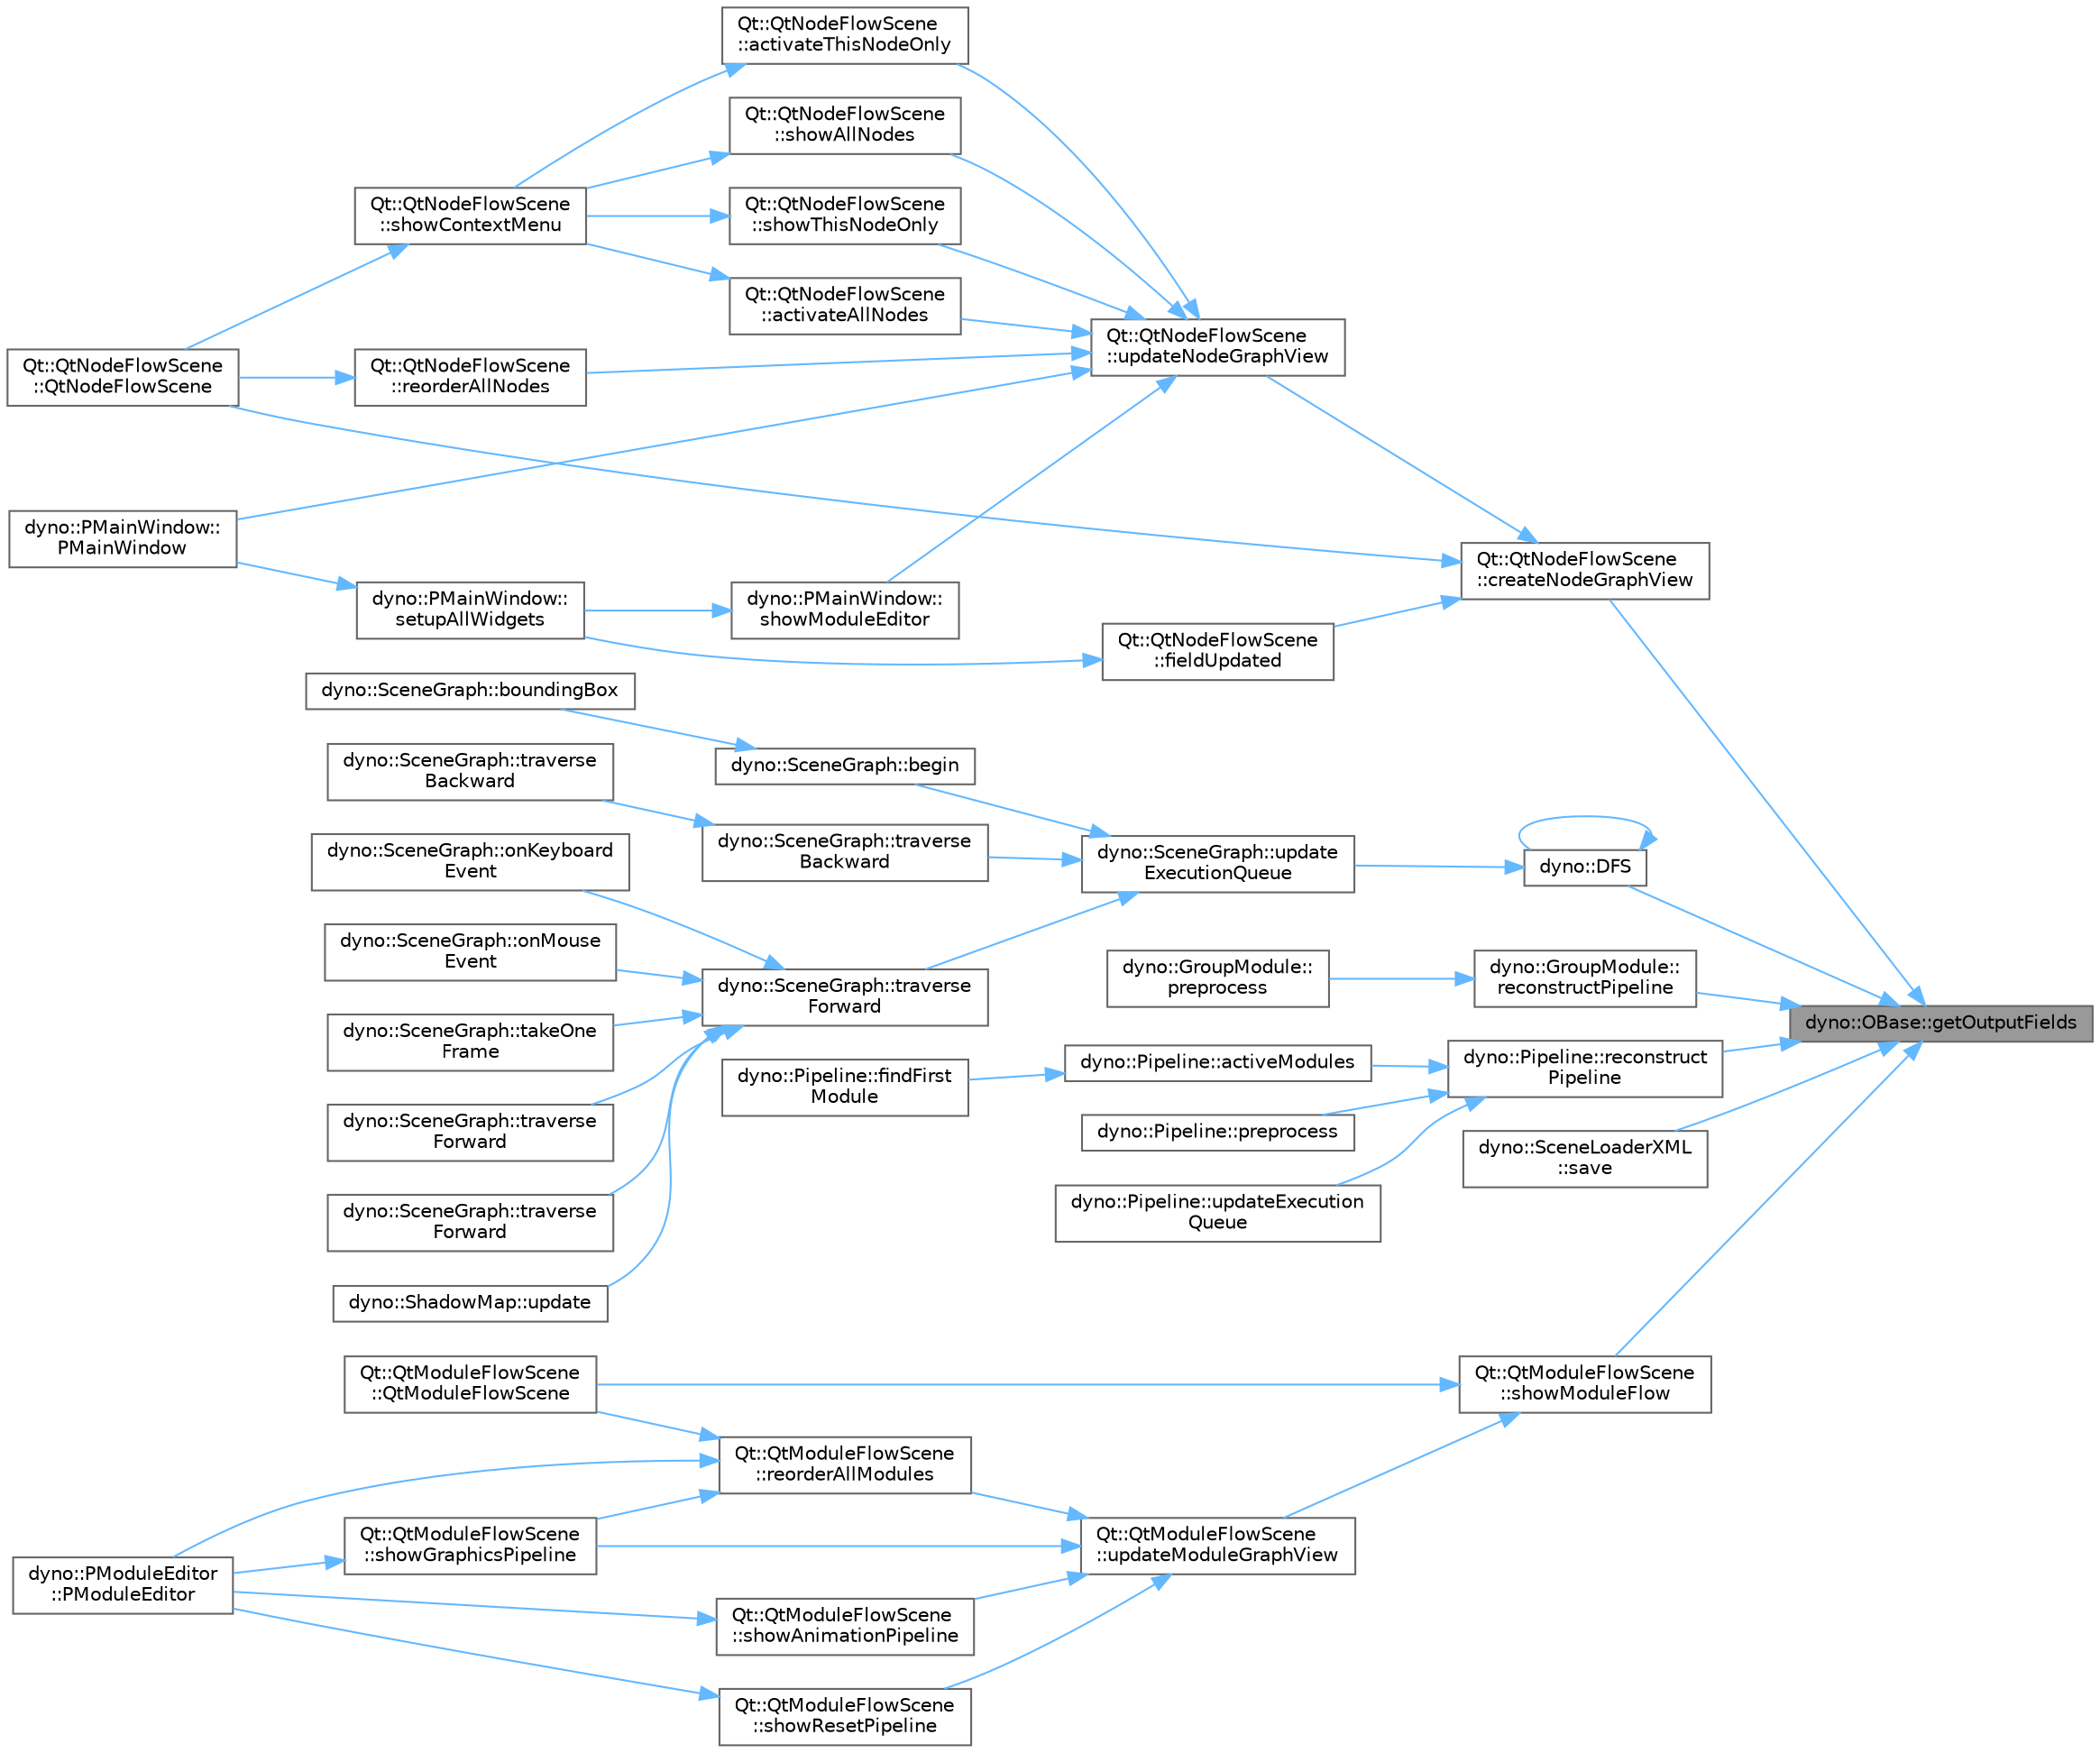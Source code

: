 digraph "dyno::OBase::getOutputFields"
{
 // LATEX_PDF_SIZE
  bgcolor="transparent";
  edge [fontname=Helvetica,fontsize=10,labelfontname=Helvetica,labelfontsize=10];
  node [fontname=Helvetica,fontsize=10,shape=box,height=0.2,width=0.4];
  rankdir="RL";
  Node1 [id="Node000001",label="dyno::OBase::getOutputFields",height=0.2,width=0.4,color="gray40", fillcolor="grey60", style="filled", fontcolor="black",tooltip=" "];
  Node1 -> Node2 [id="edge1_Node000001_Node000002",dir="back",color="steelblue1",style="solid",tooltip=" "];
  Node2 [id="Node000002",label="Qt::QtNodeFlowScene\l::createNodeGraphView",height=0.2,width=0.4,color="grey40", fillcolor="white", style="filled",URL="$class_qt_1_1_qt_node_flow_scene.html#a89206a4a64a463931313a1facf24da06",tooltip="create a QT-based view for the active scene graph."];
  Node2 -> Node3 [id="edge2_Node000002_Node000003",dir="back",color="steelblue1",style="solid",tooltip=" "];
  Node3 [id="Node000003",label="Qt::QtNodeFlowScene\l::fieldUpdated",height=0.2,width=0.4,color="grey40", fillcolor="white", style="filled",URL="$class_qt_1_1_qt_node_flow_scene.html#ae706c22e0e9f25428ef70bf3177767f2",tooltip=" "];
  Node3 -> Node4 [id="edge3_Node000003_Node000004",dir="back",color="steelblue1",style="solid",tooltip=" "];
  Node4 [id="Node000004",label="dyno::PMainWindow::\lsetupAllWidgets",height=0.2,width=0.4,color="grey40", fillcolor="white", style="filled",URL="$classdyno_1_1_p_main_window.html#ae6cab3b2d7262f7c6e8d0db355151c18",tooltip=" "];
  Node4 -> Node5 [id="edge4_Node000004_Node000005",dir="back",color="steelblue1",style="solid",tooltip=" "];
  Node5 [id="Node000005",label="dyno::PMainWindow::\lPMainWindow",height=0.2,width=0.4,color="grey40", fillcolor="white", style="filled",URL="$classdyno_1_1_p_main_window.html#a55a1afe7cc3865eb78d59d769ac2d13a",tooltip=" "];
  Node2 -> Node6 [id="edge5_Node000002_Node000006",dir="back",color="steelblue1",style="solid",tooltip=" "];
  Node6 [id="Node000006",label="Qt::QtNodeFlowScene\l::QtNodeFlowScene",height=0.2,width=0.4,color="grey40", fillcolor="white", style="filled",URL="$class_qt_1_1_qt_node_flow_scene.html#ab47298add0fea824f9705563d4ac7511",tooltip=" "];
  Node2 -> Node7 [id="edge6_Node000002_Node000007",dir="back",color="steelblue1",style="solid",tooltip=" "];
  Node7 [id="Node000007",label="Qt::QtNodeFlowScene\l::updateNodeGraphView",height=0.2,width=0.4,color="grey40", fillcolor="white", style="filled",URL="$class_qt_1_1_qt_node_flow_scene.html#a5724b716b70d0eda88128b6ad40b3e16",tooltip="Update the view only for the active scene graph, the data model will not be changed."];
  Node7 -> Node8 [id="edge7_Node000007_Node000008",dir="back",color="steelblue1",style="solid",tooltip=" "];
  Node8 [id="Node000008",label="Qt::QtNodeFlowScene\l::activateAllNodes",height=0.2,width=0.4,color="grey40", fillcolor="white", style="filled",URL="$class_qt_1_1_qt_node_flow_scene.html#a89e2c4e433d53c15f6555f214ff92869",tooltip=" "];
  Node8 -> Node9 [id="edge8_Node000008_Node000009",dir="back",color="steelblue1",style="solid",tooltip=" "];
  Node9 [id="Node000009",label="Qt::QtNodeFlowScene\l::showContextMenu",height=0.2,width=0.4,color="grey40", fillcolor="white", style="filled",URL="$class_qt_1_1_qt_node_flow_scene.html#aa41109191c5699b10ad2132eafb64499",tooltip=" "];
  Node9 -> Node6 [id="edge9_Node000009_Node000006",dir="back",color="steelblue1",style="solid",tooltip=" "];
  Node7 -> Node10 [id="edge10_Node000007_Node000010",dir="back",color="steelblue1",style="solid",tooltip=" "];
  Node10 [id="Node000010",label="Qt::QtNodeFlowScene\l::activateThisNodeOnly",height=0.2,width=0.4,color="grey40", fillcolor="white", style="filled",URL="$class_qt_1_1_qt_node_flow_scene.html#aca8575ea60bf553b7f53664ee87d768b",tooltip=" "];
  Node10 -> Node9 [id="edge11_Node000010_Node000009",dir="back",color="steelblue1",style="solid",tooltip=" "];
  Node7 -> Node5 [id="edge12_Node000007_Node000005",dir="back",color="steelblue1",style="solid",tooltip=" "];
  Node7 -> Node11 [id="edge13_Node000007_Node000011",dir="back",color="steelblue1",style="solid",tooltip=" "];
  Node11 [id="Node000011",label="Qt::QtNodeFlowScene\l::reorderAllNodes",height=0.2,width=0.4,color="grey40", fillcolor="white", style="filled",URL="$class_qt_1_1_qt_node_flow_scene.html#af66c8338521e25db6fdbdf31fdb93830",tooltip=" "];
  Node11 -> Node6 [id="edge14_Node000011_Node000006",dir="back",color="steelblue1",style="solid",tooltip=" "];
  Node7 -> Node12 [id="edge15_Node000007_Node000012",dir="back",color="steelblue1",style="solid",tooltip=" "];
  Node12 [id="Node000012",label="Qt::QtNodeFlowScene\l::showAllNodes",height=0.2,width=0.4,color="grey40", fillcolor="white", style="filled",URL="$class_qt_1_1_qt_node_flow_scene.html#a022401728b5ecbedc21628a6b7ec46e7",tooltip=" "];
  Node12 -> Node9 [id="edge16_Node000012_Node000009",dir="back",color="steelblue1",style="solid",tooltip=" "];
  Node7 -> Node13 [id="edge17_Node000007_Node000013",dir="back",color="steelblue1",style="solid",tooltip=" "];
  Node13 [id="Node000013",label="dyno::PMainWindow::\lshowModuleEditor",height=0.2,width=0.4,color="grey40", fillcolor="white", style="filled",URL="$classdyno_1_1_p_main_window.html#a7b4fc7b67d578c57cc9600ed7aeb0154",tooltip=" "];
  Node13 -> Node4 [id="edge18_Node000013_Node000004",dir="back",color="steelblue1",style="solid",tooltip=" "];
  Node7 -> Node14 [id="edge19_Node000007_Node000014",dir="back",color="steelblue1",style="solid",tooltip=" "];
  Node14 [id="Node000014",label="Qt::QtNodeFlowScene\l::showThisNodeOnly",height=0.2,width=0.4,color="grey40", fillcolor="white", style="filled",URL="$class_qt_1_1_qt_node_flow_scene.html#a6f7c3d7d16b63aba8a75946fe1ce3243",tooltip=" "];
  Node14 -> Node9 [id="edge20_Node000014_Node000009",dir="back",color="steelblue1",style="solid",tooltip=" "];
  Node1 -> Node15 [id="edge21_Node000001_Node000015",dir="back",color="steelblue1",style="solid",tooltip=" "];
  Node15 [id="Node000015",label="dyno::DFS",height=0.2,width=0.4,color="grey40", fillcolor="white", style="filled",URL="$namespacedyno.html#ab66005c94c46c3177cae0d9732ef91d2",tooltip=" "];
  Node15 -> Node15 [id="edge22_Node000015_Node000015",dir="back",color="steelblue1",style="solid",tooltip=" "];
  Node15 -> Node16 [id="edge23_Node000015_Node000016",dir="back",color="steelblue1",style="solid",tooltip=" "];
  Node16 [id="Node000016",label="dyno::SceneGraph::update\lExecutionQueue",height=0.2,width=0.4,color="grey40", fillcolor="white", style="filled",URL="$classdyno_1_1_scene_graph.html#a6b8432d4021b78626b2310004c57a30b",tooltip=" "];
  Node16 -> Node17 [id="edge24_Node000016_Node000017",dir="back",color="steelblue1",style="solid",tooltip=" "];
  Node17 [id="Node000017",label="dyno::SceneGraph::begin",height=0.2,width=0.4,color="grey40", fillcolor="white", style="filled",URL="$classdyno_1_1_scene_graph.html#ae3b645430924f40aa1e4b7efa6c42c32",tooltip=" "];
  Node17 -> Node18 [id="edge25_Node000017_Node000018",dir="back",color="steelblue1",style="solid",tooltip=" "];
  Node18 [id="Node000018",label="dyno::SceneGraph::boundingBox",height=0.2,width=0.4,color="grey40", fillcolor="white", style="filled",URL="$classdyno_1_1_scene_graph.html#a70c546b4c26d81c5888ad2fc9c0eaecc",tooltip=" "];
  Node16 -> Node19 [id="edge26_Node000016_Node000019",dir="back",color="steelblue1",style="solid",tooltip=" "];
  Node19 [id="Node000019",label="dyno::SceneGraph::traverse\lBackward",height=0.2,width=0.4,color="grey40", fillcolor="white", style="filled",URL="$classdyno_1_1_scene_graph.html#a88cafad9fab910bb35e542c464346825",tooltip="Depth-first tree traversal."];
  Node19 -> Node20 [id="edge27_Node000019_Node000020",dir="back",color="steelblue1",style="solid",tooltip=" "];
  Node20 [id="Node000020",label="dyno::SceneGraph::traverse\lBackward",height=0.2,width=0.4,color="grey40", fillcolor="white", style="filled",URL="$classdyno_1_1_scene_graph.html#ae7ec30f9b8224c00c9de9c6b55fd4568",tooltip=" "];
  Node16 -> Node21 [id="edge28_Node000016_Node000021",dir="back",color="steelblue1",style="solid",tooltip=" "];
  Node21 [id="Node000021",label="dyno::SceneGraph::traverse\lForward",height=0.2,width=0.4,color="grey40", fillcolor="white", style="filled",URL="$classdyno_1_1_scene_graph.html#a9b17477004903a64280ebd07cdeea356",tooltip="Breadth-first tree traversal."];
  Node21 -> Node22 [id="edge29_Node000021_Node000022",dir="back",color="steelblue1",style="solid",tooltip=" "];
  Node22 [id="Node000022",label="dyno::SceneGraph::onKeyboard\lEvent",height=0.2,width=0.4,color="grey40", fillcolor="white", style="filled",URL="$classdyno_1_1_scene_graph.html#abf7b1ab850b4d2c7632e324fb27d1661",tooltip=" "];
  Node21 -> Node23 [id="edge30_Node000021_Node000023",dir="back",color="steelblue1",style="solid",tooltip=" "];
  Node23 [id="Node000023",label="dyno::SceneGraph::onMouse\lEvent",height=0.2,width=0.4,color="grey40", fillcolor="white", style="filled",URL="$classdyno_1_1_scene_graph.html#a75ac4850c0d453379b086f34f5c247c5",tooltip=" "];
  Node21 -> Node24 [id="edge31_Node000021_Node000024",dir="back",color="steelblue1",style="solid",tooltip=" "];
  Node24 [id="Node000024",label="dyno::SceneGraph::takeOne\lFrame",height=0.2,width=0.4,color="grey40", fillcolor="white", style="filled",URL="$classdyno_1_1_scene_graph.html#a4db59a350803f47b98a3ebdc97b3f882",tooltip=" "];
  Node21 -> Node25 [id="edge32_Node000021_Node000025",dir="back",color="steelblue1",style="solid",tooltip=" "];
  Node25 [id="Node000025",label="dyno::SceneGraph::traverse\lForward",height=0.2,width=0.4,color="grey40", fillcolor="white", style="filled",URL="$classdyno_1_1_scene_graph.html#a24004f3e6bd3fd6a13a6c6c32d297985",tooltip=" "];
  Node21 -> Node26 [id="edge33_Node000021_Node000026",dir="back",color="steelblue1",style="solid",tooltip=" "];
  Node26 [id="Node000026",label="dyno::SceneGraph::traverse\lForward",height=0.2,width=0.4,color="grey40", fillcolor="white", style="filled",URL="$classdyno_1_1_scene_graph.html#aefa5f0ddc9dd2c407907cd5900778776",tooltip=" "];
  Node21 -> Node27 [id="edge34_Node000021_Node000027",dir="back",color="steelblue1",style="solid",tooltip=" "];
  Node27 [id="Node000027",label="dyno::ShadowMap::update",height=0.2,width=0.4,color="grey40", fillcolor="white", style="filled",URL="$classdyno_1_1_shadow_map.html#a30060849db857df2119546cc0102a8c2",tooltip=" "];
  Node1 -> Node28 [id="edge35_Node000001_Node000028",dir="back",color="steelblue1",style="solid",tooltip=" "];
  Node28 [id="Node000028",label="dyno::GroupModule::\lreconstructPipeline",height=0.2,width=0.4,color="grey40", fillcolor="white", style="filled",URL="$classdyno_1_1_group_module.html#aa1d0c0f523c9bcce42ba75a60d596203",tooltip=" "];
  Node28 -> Node29 [id="edge36_Node000028_Node000029",dir="back",color="steelblue1",style="solid",tooltip=" "];
  Node29 [id="Node000029",label="dyno::GroupModule::\lpreprocess",height=0.2,width=0.4,color="grey40", fillcolor="white", style="filled",URL="$classdyno_1_1_group_module.html#a33adea66d8401eea6cee523ceb7dd001",tooltip=" "];
  Node1 -> Node30 [id="edge37_Node000001_Node000030",dir="back",color="steelblue1",style="solid",tooltip=" "];
  Node30 [id="Node000030",label="dyno::Pipeline::reconstruct\lPipeline",height=0.2,width=0.4,color="grey40", fillcolor="white", style="filled",URL="$classdyno_1_1_pipeline.html#ad1e8ba420873845db26718e0f8329a4e",tooltip=" "];
  Node30 -> Node31 [id="edge38_Node000030_Node000031",dir="back",color="steelblue1",style="solid",tooltip=" "];
  Node31 [id="Node000031",label="dyno::Pipeline::activeModules",height=0.2,width=0.4,color="grey40", fillcolor="white", style="filled",URL="$classdyno_1_1_pipeline.html#aeec564118716a8eb0374ecd31a48d4a5",tooltip=" "];
  Node31 -> Node32 [id="edge39_Node000031_Node000032",dir="back",color="steelblue1",style="solid",tooltip=" "];
  Node32 [id="Node000032",label="dyno::Pipeline::findFirst\lModule",height=0.2,width=0.4,color="grey40", fillcolor="white", style="filled",URL="$classdyno_1_1_pipeline.html#a6dad593d5873df04a18a7875739f3f26",tooltip=" "];
  Node30 -> Node33 [id="edge40_Node000030_Node000033",dir="back",color="steelblue1",style="solid",tooltip=" "];
  Node33 [id="Node000033",label="dyno::Pipeline::preprocess",height=0.2,width=0.4,color="grey40", fillcolor="white", style="filled",URL="$classdyno_1_1_pipeline.html#a455cc2564ff3c17512d6187017f23ab0",tooltip=" "];
  Node30 -> Node34 [id="edge41_Node000030_Node000034",dir="back",color="steelblue1",style="solid",tooltip=" "];
  Node34 [id="Node000034",label="dyno::Pipeline::updateExecution\lQueue",height=0.2,width=0.4,color="grey40", fillcolor="white", style="filled",URL="$classdyno_1_1_pipeline.html#a3af6ef8a6c90d4dba82cee0a69249d0f",tooltip=" "];
  Node1 -> Node35 [id="edge42_Node000001_Node000035",dir="back",color="steelblue1",style="solid",tooltip=" "];
  Node35 [id="Node000035",label="dyno::SceneLoaderXML\l::save",height=0.2,width=0.4,color="grey40", fillcolor="white", style="filled",URL="$classdyno_1_1_scene_loader_x_m_l.html#aeedc24b6772583b72b66b55417c4a301",tooltip=" "];
  Node1 -> Node36 [id="edge43_Node000001_Node000036",dir="back",color="steelblue1",style="solid",tooltip=" "];
  Node36 [id="Node000036",label="Qt::QtModuleFlowScene\l::showModuleFlow",height=0.2,width=0.4,color="grey40", fillcolor="white", style="filled",URL="$class_qt_1_1_qt_module_flow_scene.html#ab47d437f682b9803944bd89b8accc29a",tooltip=" "];
  Node36 -> Node37 [id="edge44_Node000036_Node000037",dir="back",color="steelblue1",style="solid",tooltip=" "];
  Node37 [id="Node000037",label="Qt::QtModuleFlowScene\l::QtModuleFlowScene",height=0.2,width=0.4,color="grey40", fillcolor="white", style="filled",URL="$class_qt_1_1_qt_module_flow_scene.html#ab19f78cfb9699a18375c5be14679f4d0",tooltip=" "];
  Node36 -> Node38 [id="edge45_Node000036_Node000038",dir="back",color="steelblue1",style="solid",tooltip=" "];
  Node38 [id="Node000038",label="Qt::QtModuleFlowScene\l::updateModuleGraphView",height=0.2,width=0.4,color="grey40", fillcolor="white", style="filled",URL="$class_qt_1_1_qt_module_flow_scene.html#a5adb4cec576710a317f374c34d0e11b4",tooltip=" "];
  Node38 -> Node39 [id="edge46_Node000038_Node000039",dir="back",color="steelblue1",style="solid",tooltip=" "];
  Node39 [id="Node000039",label="Qt::QtModuleFlowScene\l::reorderAllModules",height=0.2,width=0.4,color="grey40", fillcolor="white", style="filled",URL="$class_qt_1_1_qt_module_flow_scene.html#a0213026fd0192eca76280c076f49b7da",tooltip=" "];
  Node39 -> Node40 [id="edge47_Node000039_Node000040",dir="back",color="steelblue1",style="solid",tooltip=" "];
  Node40 [id="Node000040",label="dyno::PModuleEditor\l::PModuleEditor",height=0.2,width=0.4,color="grey40", fillcolor="white", style="filled",URL="$classdyno_1_1_p_module_editor.html#a697c5a914c0c2407c5f24551ad5c47d1",tooltip=" "];
  Node39 -> Node37 [id="edge48_Node000039_Node000037",dir="back",color="steelblue1",style="solid",tooltip=" "];
  Node39 -> Node41 [id="edge49_Node000039_Node000041",dir="back",color="steelblue1",style="solid",tooltip=" "];
  Node41 [id="Node000041",label="Qt::QtModuleFlowScene\l::showGraphicsPipeline",height=0.2,width=0.4,color="grey40", fillcolor="white", style="filled",URL="$class_qt_1_1_qt_module_flow_scene.html#acd15be0b4f83b75d7f65d55b58803624",tooltip=" "];
  Node41 -> Node40 [id="edge50_Node000041_Node000040",dir="back",color="steelblue1",style="solid",tooltip=" "];
  Node38 -> Node42 [id="edge51_Node000038_Node000042",dir="back",color="steelblue1",style="solid",tooltip=" "];
  Node42 [id="Node000042",label="Qt::QtModuleFlowScene\l::showAnimationPipeline",height=0.2,width=0.4,color="grey40", fillcolor="white", style="filled",URL="$class_qt_1_1_qt_module_flow_scene.html#addeed20a2928406fac8349fc3489ea4a",tooltip=" "];
  Node42 -> Node40 [id="edge52_Node000042_Node000040",dir="back",color="steelblue1",style="solid",tooltip=" "];
  Node38 -> Node41 [id="edge53_Node000038_Node000041",dir="back",color="steelblue1",style="solid",tooltip=" "];
  Node38 -> Node43 [id="edge54_Node000038_Node000043",dir="back",color="steelblue1",style="solid",tooltip=" "];
  Node43 [id="Node000043",label="Qt::QtModuleFlowScene\l::showResetPipeline",height=0.2,width=0.4,color="grey40", fillcolor="white", style="filled",URL="$class_qt_1_1_qt_module_flow_scene.html#af7703705ba566378630cc46198ad6ed8",tooltip=" "];
  Node43 -> Node40 [id="edge55_Node000043_Node000040",dir="back",color="steelblue1",style="solid",tooltip=" "];
}
